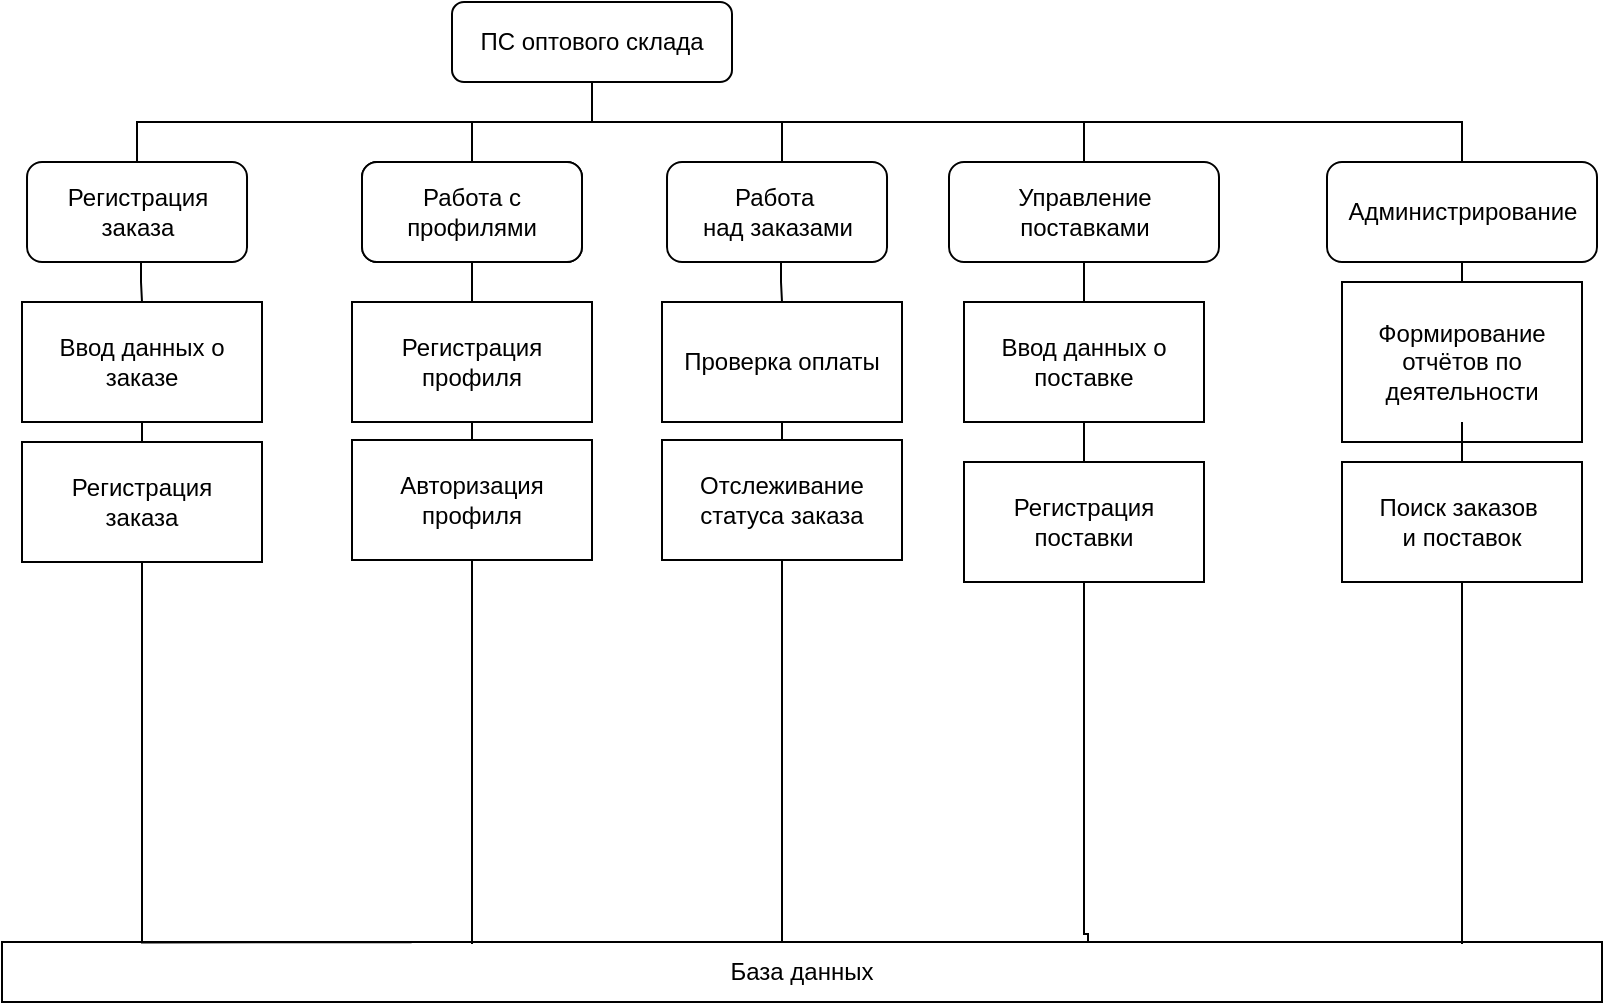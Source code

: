 <mxfile version="24.2.2" type="device" pages="2">
  <diagram name="Page-1" id="ZP50mtN4pUTSPamrQ7jE">
    <mxGraphModel dx="874" dy="521" grid="1" gridSize="10" guides="1" tooltips="1" connect="1" arrows="1" fold="1" page="1" pageScale="1" pageWidth="827" pageHeight="1169" math="0" shadow="0">
      <root>
        <mxCell id="0" />
        <mxCell id="1" parent="0" />
        <mxCell id="H7huvVuS8EwIOP_XFBld-9" style="edgeStyle=orthogonalEdgeStyle;rounded=0;orthogonalLoop=1;jettySize=auto;html=1;entryX=0.5;entryY=0;entryDx=0;entryDy=0;endArrow=none;endFill=0;" parent="1" source="xEKsaEuDqksqCD2JTHV4-3" target="xEKsaEuDqksqCD2JTHV4-4" edge="1">
          <mxGeometry relative="1" as="geometry">
            <Array as="points">
              <mxPoint x="645" y="510" />
              <mxPoint x="891" y="510" />
            </Array>
          </mxGeometry>
        </mxCell>
        <mxCell id="H7huvVuS8EwIOP_XFBld-10" style="edgeStyle=orthogonalEdgeStyle;rounded=0;orthogonalLoop=1;jettySize=auto;html=1;entryX=0.5;entryY=0;entryDx=0;entryDy=0;endArrow=none;endFill=0;" parent="1" source="xEKsaEuDqksqCD2JTHV4-3" target="xEKsaEuDqksqCD2JTHV4-6" edge="1">
          <mxGeometry relative="1" as="geometry">
            <Array as="points">
              <mxPoint x="645" y="510" />
              <mxPoint x="740" y="510" />
              <mxPoint x="740" y="530" />
            </Array>
          </mxGeometry>
        </mxCell>
        <mxCell id="H7huvVuS8EwIOP_XFBld-11" style="edgeStyle=orthogonalEdgeStyle;rounded=0;orthogonalLoop=1;jettySize=auto;html=1;entryX=0.5;entryY=0;entryDx=0;entryDy=0;endArrow=none;endFill=0;" parent="1" source="xEKsaEuDqksqCD2JTHV4-3" target="xEKsaEuDqksqCD2JTHV4-5" edge="1">
          <mxGeometry relative="1" as="geometry">
            <Array as="points">
              <mxPoint x="645" y="510" />
              <mxPoint x="1080" y="510" />
            </Array>
          </mxGeometry>
        </mxCell>
        <mxCell id="Y7o4-KtCDhPk6ApjuI_q-10" style="edgeStyle=orthogonalEdgeStyle;rounded=0;orthogonalLoop=1;jettySize=auto;html=1;entryX=0.5;entryY=0;entryDx=0;entryDy=0;endArrow=none;endFill=0;" parent="1" source="xEKsaEuDqksqCD2JTHV4-3" target="Y7o4-KtCDhPk6ApjuI_q-2" edge="1">
          <mxGeometry relative="1" as="geometry">
            <Array as="points">
              <mxPoint x="645" y="510" />
              <mxPoint x="585" y="510" />
            </Array>
          </mxGeometry>
        </mxCell>
        <mxCell id="Y7o4-KtCDhPk6ApjuI_q-19" style="edgeStyle=orthogonalEdgeStyle;rounded=0;orthogonalLoop=1;jettySize=auto;html=1;entryX=0.5;entryY=0;entryDx=0;entryDy=0;endArrow=none;endFill=0;" parent="1" source="xEKsaEuDqksqCD2JTHV4-3" target="Y7o4-KtCDhPk6ApjuI_q-13" edge="1">
          <mxGeometry relative="1" as="geometry">
            <Array as="points">
              <mxPoint x="645" y="510" />
              <mxPoint x="417" y="510" />
            </Array>
          </mxGeometry>
        </mxCell>
        <mxCell id="xEKsaEuDqksqCD2JTHV4-3" value="ПС оптового склада" style="rounded=1;whiteSpace=wrap;html=1;" parent="1" vertex="1">
          <mxGeometry x="575" y="450" width="140" height="40" as="geometry" />
        </mxCell>
        <mxCell id="H7huvVuS8EwIOP_XFBld-14" style="edgeStyle=orthogonalEdgeStyle;rounded=0;orthogonalLoop=1;jettySize=auto;html=1;entryX=0.5;entryY=0;entryDx=0;entryDy=0;endArrow=none;endFill=0;" parent="1" source="xEKsaEuDqksqCD2JTHV4-4" target="H7huvVuS8EwIOP_XFBld-12" edge="1">
          <mxGeometry relative="1" as="geometry" />
        </mxCell>
        <mxCell id="xEKsaEuDqksqCD2JTHV4-4" value="Управление поставками" style="rounded=1;whiteSpace=wrap;html=1;" parent="1" vertex="1">
          <mxGeometry x="823.5" y="530" width="135" height="50" as="geometry" />
        </mxCell>
        <mxCell id="H7huvVuS8EwIOP_XFBld-8" style="edgeStyle=orthogonalEdgeStyle;rounded=0;orthogonalLoop=1;jettySize=auto;html=1;entryX=0.5;entryY=0;entryDx=0;entryDy=0;endArrow=none;endFill=0;" parent="1" source="xEKsaEuDqksqCD2JTHV4-5" edge="1">
          <mxGeometry relative="1" as="geometry">
            <mxPoint x="1080" y="600" as="targetPoint" />
          </mxGeometry>
        </mxCell>
        <mxCell id="xEKsaEuDqksqCD2JTHV4-5" value="Администрирование" style="rounded=1;whiteSpace=wrap;html=1;" parent="1" vertex="1">
          <mxGeometry x="1012.5" y="530" width="135" height="50" as="geometry" />
        </mxCell>
        <mxCell id="H7huvVuS8EwIOP_XFBld-2" style="edgeStyle=orthogonalEdgeStyle;rounded=0;orthogonalLoop=1;jettySize=auto;html=1;exitX=0.5;exitY=1;exitDx=0;exitDy=0;entryX=0.5;entryY=0;entryDx=0;entryDy=0;endArrow=none;endFill=0;" parent="1" source="xEKsaEuDqksqCD2JTHV4-6" target="xEKsaEuDqksqCD2JTHV4-11" edge="1">
          <mxGeometry relative="1" as="geometry">
            <Array as="points">
              <mxPoint x="739.51" y="580" />
              <mxPoint x="739.51" y="590" />
            </Array>
            <mxPoint x="815" y="580" as="sourcePoint" />
          </mxGeometry>
        </mxCell>
        <mxCell id="xEKsaEuDqksqCD2JTHV4-6" value="Работа&amp;nbsp;&lt;div&gt;над заказами&lt;/div&gt;" style="rounded=1;whiteSpace=wrap;html=1;" parent="1" vertex="1">
          <mxGeometry x="682.51" y="530" width="110" height="50" as="geometry" />
        </mxCell>
        <mxCell id="xEKsaEuDqksqCD2JTHV4-7" value="База данных" style="rounded=0;whiteSpace=wrap;html=1;" parent="1" vertex="1">
          <mxGeometry x="350" y="920" width="800" height="30" as="geometry" />
        </mxCell>
        <mxCell id="H7huvVuS8EwIOP_XFBld-5" style="edgeStyle=orthogonalEdgeStyle;rounded=0;orthogonalLoop=1;jettySize=auto;html=1;exitX=0.5;exitY=1;exitDx=0;exitDy=0;entryX=0.5;entryY=0;entryDx=0;entryDy=0;endArrow=none;endFill=0;" parent="1" edge="1">
          <mxGeometry relative="1" as="geometry">
            <mxPoint x="1080" y="660" as="sourcePoint" />
            <mxPoint x="1080" y="669" as="targetPoint" />
          </mxGeometry>
        </mxCell>
        <mxCell id="xEKsaEuDqksqCD2JTHV4-10" value="Формирование отчётов по деятельности" style="rounded=0;whiteSpace=wrap;html=1;" parent="1" vertex="1">
          <mxGeometry x="1020" y="590" width="120" height="80" as="geometry" />
        </mxCell>
        <mxCell id="xEKsaEuDqksqCD2JTHV4-23" style="edgeStyle=orthogonalEdgeStyle;rounded=0;orthogonalLoop=1;jettySize=auto;html=1;exitX=0.5;exitY=1;exitDx=0;exitDy=0;entryX=0.5;entryY=0;entryDx=0;entryDy=0;endArrow=none;endFill=0;" parent="1" source="xEKsaEuDqksqCD2JTHV4-11" target="xEKsaEuDqksqCD2JTHV4-13" edge="1">
          <mxGeometry relative="1" as="geometry" />
        </mxCell>
        <mxCell id="xEKsaEuDqksqCD2JTHV4-11" value="Проверка оплаты" style="rounded=0;whiteSpace=wrap;html=1;" parent="1" vertex="1">
          <mxGeometry x="680" y="600" width="120" height="60" as="geometry" />
        </mxCell>
        <mxCell id="xEKsaEuDqksqCD2JTHV4-13" value="Отслеживание статуса заказа" style="rounded=0;whiteSpace=wrap;html=1;" parent="1" vertex="1">
          <mxGeometry x="680" y="669" width="120" height="60" as="geometry" />
        </mxCell>
        <mxCell id="xEKsaEuDqksqCD2JTHV4-18" style="edgeStyle=orthogonalEdgeStyle;rounded=0;orthogonalLoop=1;jettySize=auto;html=1;endArrow=none;endFill=0;exitX=0.5;exitY=1;exitDx=0;exitDy=0;" parent="1" source="xEKsaEuDqksqCD2JTHV4-13" edge="1">
          <mxGeometry relative="1" as="geometry">
            <mxPoint x="680" y="920" as="targetPoint" />
            <Array as="points">
              <mxPoint x="740" y="920" />
            </Array>
            <mxPoint x="740" y="800" as="sourcePoint" />
          </mxGeometry>
        </mxCell>
        <mxCell id="H7huvVuS8EwIOP_XFBld-15" style="edgeStyle=orthogonalEdgeStyle;rounded=0;orthogonalLoop=1;jettySize=auto;html=1;exitX=0.5;exitY=1;exitDx=0;exitDy=0;entryX=0.5;entryY=0;entryDx=0;entryDy=0;endArrow=none;endFill=0;" parent="1" source="H7huvVuS8EwIOP_XFBld-12" target="H7huvVuS8EwIOP_XFBld-13" edge="1">
          <mxGeometry relative="1" as="geometry" />
        </mxCell>
        <mxCell id="H7huvVuS8EwIOP_XFBld-12" value="Ввод данных о поставке" style="rounded=0;whiteSpace=wrap;html=1;" parent="1" vertex="1">
          <mxGeometry x="831" y="600" width="120" height="60" as="geometry" />
        </mxCell>
        <mxCell id="H7huvVuS8EwIOP_XFBld-13" value="Регистрация&lt;div&gt;поставки&lt;/div&gt;" style="rounded=0;whiteSpace=wrap;html=1;" parent="1" vertex="1">
          <mxGeometry x="831" y="680" width="120" height="60" as="geometry" />
        </mxCell>
        <mxCell id="H7huvVuS8EwIOP_XFBld-16" style="edgeStyle=orthogonalEdgeStyle;rounded=0;orthogonalLoop=1;jettySize=auto;html=1;endArrow=none;endFill=0;entryX=0.75;entryY=0;entryDx=0;entryDy=0;" parent="1" source="H7huvVuS8EwIOP_XFBld-13" target="xEKsaEuDqksqCD2JTHV4-7" edge="1">
          <mxGeometry relative="1" as="geometry">
            <mxPoint x="840" y="916" as="targetPoint" />
            <Array as="points">
              <mxPoint x="891" y="916" />
              <mxPoint x="893" y="916" />
              <mxPoint x="893" y="920" />
            </Array>
          </mxGeometry>
        </mxCell>
        <mxCell id="H7huvVuS8EwIOP_XFBld-19" style="edgeStyle=orthogonalEdgeStyle;rounded=0;orthogonalLoop=1;jettySize=auto;html=1;endArrow=none;endFill=0;" parent="1" source="Y7o4-KtCDhPk6ApjuI_q-9" edge="1">
          <mxGeometry relative="1" as="geometry">
            <Array as="points">
              <mxPoint x="1080" y="921" />
            </Array>
            <mxPoint x="1080" y="921" as="targetPoint" />
          </mxGeometry>
        </mxCell>
        <mxCell id="Y7o4-KtCDhPk6ApjuI_q-2" value="Отслеживание статуса заказа" style="rounded=1;whiteSpace=wrap;html=1;" parent="1" vertex="1">
          <mxGeometry x="530" y="530" width="110" height="50" as="geometry" />
        </mxCell>
        <mxCell id="Y7o4-KtCDhPk6ApjuI_q-7" style="edgeStyle=orthogonalEdgeStyle;rounded=0;orthogonalLoop=1;jettySize=auto;html=1;endArrow=none;endFill=0;" parent="1" source="Y7o4-KtCDhPk6ApjuI_q-3" target="Y7o4-KtCDhPk6ApjuI_q-4" edge="1">
          <mxGeometry relative="1" as="geometry" />
        </mxCell>
        <mxCell id="Y7o4-KtCDhPk6ApjuI_q-3" value="Работа с профилями" style="rounded=1;whiteSpace=wrap;html=1;" parent="1" vertex="1">
          <mxGeometry x="530" y="530" width="110" height="50" as="geometry" />
        </mxCell>
        <mxCell id="Y7o4-KtCDhPk6ApjuI_q-6" style="edgeStyle=orthogonalEdgeStyle;rounded=0;orthogonalLoop=1;jettySize=auto;html=1;endArrow=none;endFill=0;" parent="1" source="Y7o4-KtCDhPk6ApjuI_q-5" target="Y7o4-KtCDhPk6ApjuI_q-4" edge="1">
          <mxGeometry relative="1" as="geometry" />
        </mxCell>
        <mxCell id="Y7o4-KtCDhPk6ApjuI_q-12" style="edgeStyle=orthogonalEdgeStyle;rounded=0;orthogonalLoop=1;jettySize=auto;html=1;exitX=0.5;exitY=1;exitDx=0;exitDy=0;entryX=0.5;entryY=0;entryDx=0;entryDy=0;endArrow=none;endFill=0;" parent="1" source="Y7o4-KtCDhPk6ApjuI_q-13" target="Y7o4-KtCDhPk6ApjuI_q-15" edge="1">
          <mxGeometry relative="1" as="geometry">
            <Array as="points">
              <mxPoint x="419.51" y="580" />
              <mxPoint x="419.51" y="590" />
            </Array>
            <mxPoint x="495" y="580" as="sourcePoint" />
          </mxGeometry>
        </mxCell>
        <mxCell id="Y7o4-KtCDhPk6ApjuI_q-13" value="Регистрация&lt;div&gt;заказа&lt;/div&gt;" style="rounded=1;whiteSpace=wrap;html=1;" parent="1" vertex="1">
          <mxGeometry x="362.51" y="530" width="110" height="50" as="geometry" />
        </mxCell>
        <mxCell id="Y7o4-KtCDhPk6ApjuI_q-14" style="edgeStyle=orthogonalEdgeStyle;rounded=0;orthogonalLoop=1;jettySize=auto;html=1;exitX=0.5;exitY=1;exitDx=0;exitDy=0;entryX=0.5;entryY=0;entryDx=0;entryDy=0;endArrow=none;endFill=0;" parent="1" source="Y7o4-KtCDhPk6ApjuI_q-15" target="Y7o4-KtCDhPk6ApjuI_q-17" edge="1">
          <mxGeometry relative="1" as="geometry" />
        </mxCell>
        <mxCell id="Y7o4-KtCDhPk6ApjuI_q-15" value="Ввод данных о заказе" style="rounded=0;whiteSpace=wrap;html=1;" parent="1" vertex="1">
          <mxGeometry x="360" y="600" width="120" height="60" as="geometry" />
        </mxCell>
        <mxCell id="Y7o4-KtCDhPk6ApjuI_q-17" value="Регистрация&lt;div&gt;заказа&lt;/div&gt;" style="rounded=0;whiteSpace=wrap;html=1;" parent="1" vertex="1">
          <mxGeometry x="360" y="670" width="120" height="60" as="geometry" />
        </mxCell>
        <mxCell id="Y7o4-KtCDhPk6ApjuI_q-20" style="edgeStyle=orthogonalEdgeStyle;rounded=0;orthogonalLoop=1;jettySize=auto;html=1;endArrow=none;endFill=0;" parent="1" source="Y7o4-KtCDhPk6ApjuI_q-2" edge="1">
          <mxGeometry relative="1" as="geometry">
            <Array as="points">
              <mxPoint x="585" y="921" />
            </Array>
            <mxPoint x="585" y="921" as="targetPoint" />
          </mxGeometry>
        </mxCell>
        <mxCell id="Y7o4-KtCDhPk6ApjuI_q-21" style="edgeStyle=orthogonalEdgeStyle;rounded=0;orthogonalLoop=1;jettySize=auto;html=1;entryX=0.256;entryY=0.005;entryDx=0;entryDy=0;entryPerimeter=0;endArrow=none;endFill=0;exitX=0.5;exitY=1;exitDx=0;exitDy=0;" parent="1" source="Y7o4-KtCDhPk6ApjuI_q-17" target="xEKsaEuDqksqCD2JTHV4-7" edge="1">
          <mxGeometry relative="1" as="geometry">
            <mxPoint x="420" y="800" as="sourcePoint" />
            <Array as="points">
              <mxPoint x="420" y="920" />
            </Array>
          </mxGeometry>
        </mxCell>
        <mxCell id="Y7o4-KtCDhPk6ApjuI_q-5" value="Авторизация профиля" style="rounded=0;whiteSpace=wrap;html=1;" parent="1" vertex="1">
          <mxGeometry x="525" y="669" width="120" height="60" as="geometry" />
        </mxCell>
        <mxCell id="Y7o4-KtCDhPk6ApjuI_q-4" value="Регистрация профиля" style="rounded=0;whiteSpace=wrap;html=1;" parent="1" vertex="1">
          <mxGeometry x="525" y="600" width="120" height="60" as="geometry" />
        </mxCell>
        <mxCell id="WpIB2pyrkAlTOyFufT4I-1" value="" style="edgeStyle=orthogonalEdgeStyle;rounded=0;orthogonalLoop=1;jettySize=auto;html=1;endArrow=none;endFill=0;" parent="1" source="xEKsaEuDqksqCD2JTHV4-10" target="Y7o4-KtCDhPk6ApjuI_q-9" edge="1">
          <mxGeometry relative="1" as="geometry">
            <Array as="points" />
            <mxPoint x="1080" y="921" as="targetPoint" />
            <mxPoint x="1080" y="670" as="sourcePoint" />
          </mxGeometry>
        </mxCell>
        <mxCell id="Y7o4-KtCDhPk6ApjuI_q-9" value="Поиск заказов&amp;nbsp;&lt;div&gt;и поставок&lt;/div&gt;" style="rounded=0;whiteSpace=wrap;html=1;" parent="1" vertex="1">
          <mxGeometry x="1020" y="680" width="120" height="60" as="geometry" />
        </mxCell>
      </root>
    </mxGraphModel>
  </diagram>
  <diagram id="Dg_YdngSWR2C6UzvR_Fa" name="Page-2">
    <mxGraphModel dx="1530" dy="887" grid="1" gridSize="10" guides="1" tooltips="1" connect="1" arrows="1" fold="1" page="1" pageScale="1" pageWidth="827" pageHeight="1169" math="0" shadow="0">
      <root>
        <mxCell id="0" />
        <mxCell id="1" parent="0" />
      </root>
    </mxGraphModel>
  </diagram>
</mxfile>
